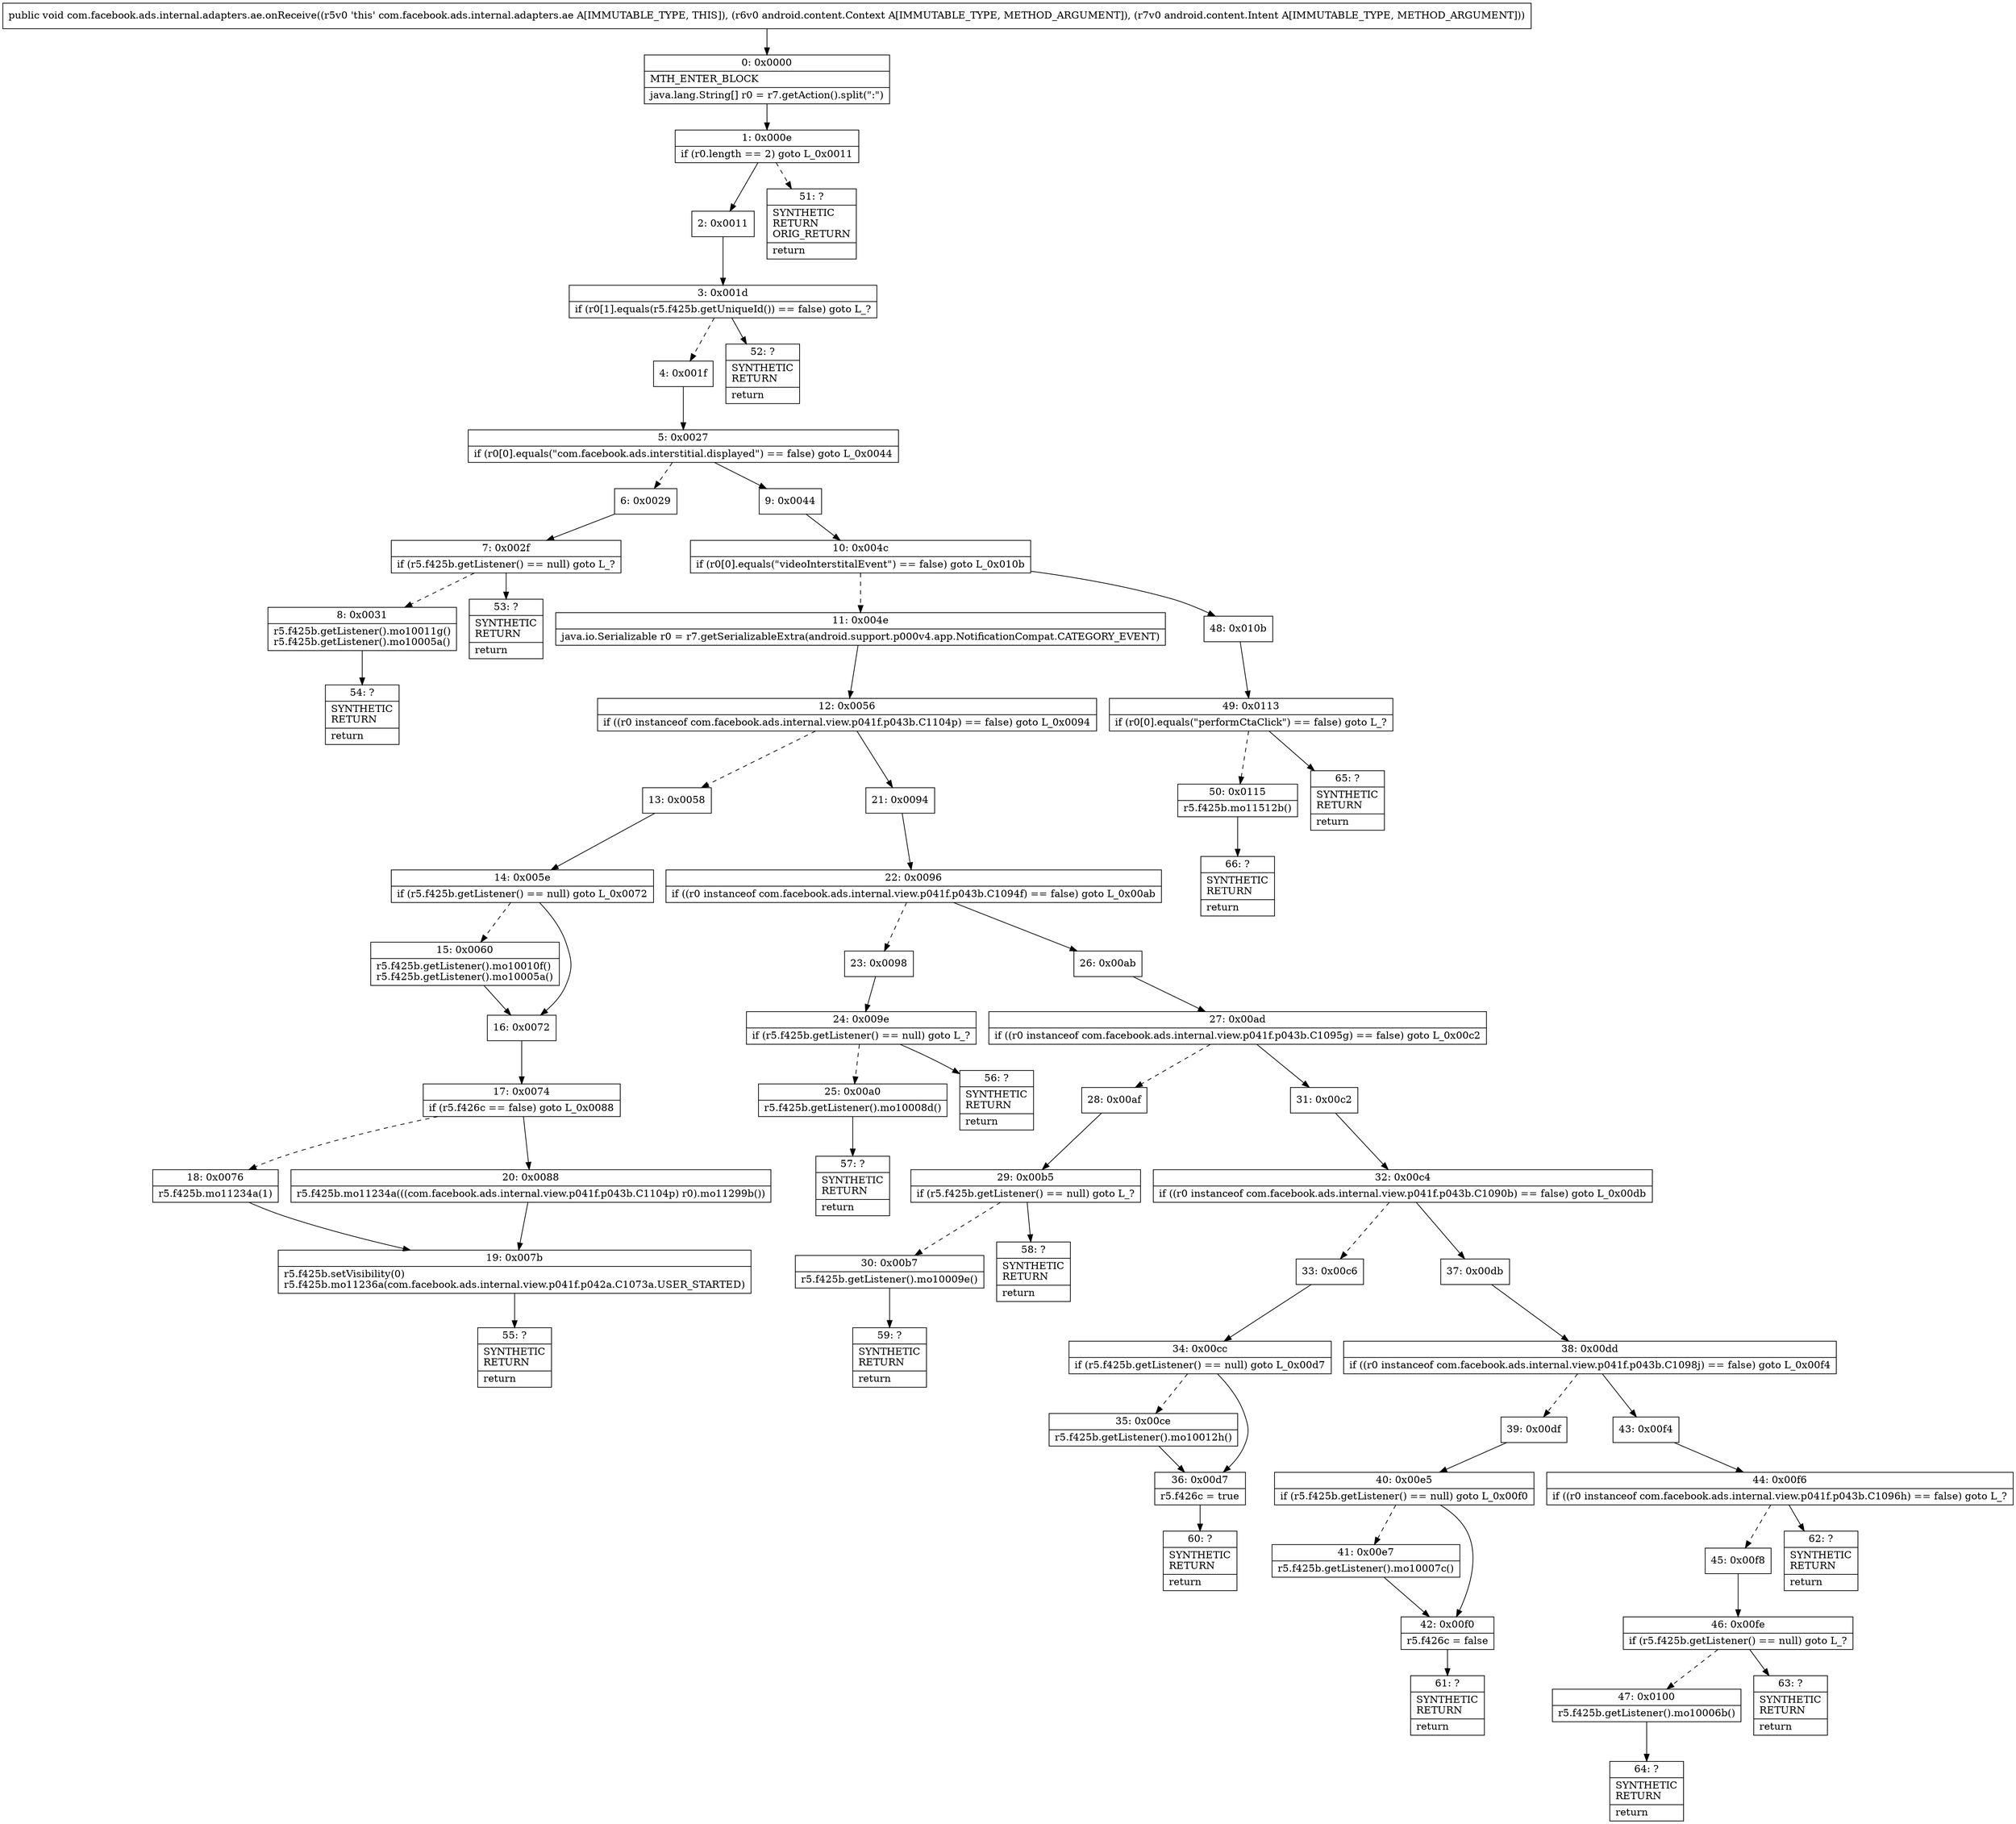 digraph "CFG forcom.facebook.ads.internal.adapters.ae.onReceive(Landroid\/content\/Context;Landroid\/content\/Intent;)V" {
Node_0 [shape=record,label="{0\:\ 0x0000|MTH_ENTER_BLOCK\l|java.lang.String[] r0 = r7.getAction().split(\":\")\l}"];
Node_1 [shape=record,label="{1\:\ 0x000e|if (r0.length == 2) goto L_0x0011\l}"];
Node_2 [shape=record,label="{2\:\ 0x0011}"];
Node_3 [shape=record,label="{3\:\ 0x001d|if (r0[1].equals(r5.f425b.getUniqueId()) == false) goto L_?\l}"];
Node_4 [shape=record,label="{4\:\ 0x001f}"];
Node_5 [shape=record,label="{5\:\ 0x0027|if (r0[0].equals(\"com.facebook.ads.interstitial.displayed\") == false) goto L_0x0044\l}"];
Node_6 [shape=record,label="{6\:\ 0x0029}"];
Node_7 [shape=record,label="{7\:\ 0x002f|if (r5.f425b.getListener() == null) goto L_?\l}"];
Node_8 [shape=record,label="{8\:\ 0x0031|r5.f425b.getListener().mo10011g()\lr5.f425b.getListener().mo10005a()\l}"];
Node_9 [shape=record,label="{9\:\ 0x0044}"];
Node_10 [shape=record,label="{10\:\ 0x004c|if (r0[0].equals(\"videoInterstitalEvent\") == false) goto L_0x010b\l}"];
Node_11 [shape=record,label="{11\:\ 0x004e|java.io.Serializable r0 = r7.getSerializableExtra(android.support.p000v4.app.NotificationCompat.CATEGORY_EVENT)\l}"];
Node_12 [shape=record,label="{12\:\ 0x0056|if ((r0 instanceof com.facebook.ads.internal.view.p041f.p043b.C1104p) == false) goto L_0x0094\l}"];
Node_13 [shape=record,label="{13\:\ 0x0058}"];
Node_14 [shape=record,label="{14\:\ 0x005e|if (r5.f425b.getListener() == null) goto L_0x0072\l}"];
Node_15 [shape=record,label="{15\:\ 0x0060|r5.f425b.getListener().mo10010f()\lr5.f425b.getListener().mo10005a()\l}"];
Node_16 [shape=record,label="{16\:\ 0x0072}"];
Node_17 [shape=record,label="{17\:\ 0x0074|if (r5.f426c == false) goto L_0x0088\l}"];
Node_18 [shape=record,label="{18\:\ 0x0076|r5.f425b.mo11234a(1)\l}"];
Node_19 [shape=record,label="{19\:\ 0x007b|r5.f425b.setVisibility(0)\lr5.f425b.mo11236a(com.facebook.ads.internal.view.p041f.p042a.C1073a.USER_STARTED)\l}"];
Node_20 [shape=record,label="{20\:\ 0x0088|r5.f425b.mo11234a(((com.facebook.ads.internal.view.p041f.p043b.C1104p) r0).mo11299b())\l}"];
Node_21 [shape=record,label="{21\:\ 0x0094}"];
Node_22 [shape=record,label="{22\:\ 0x0096|if ((r0 instanceof com.facebook.ads.internal.view.p041f.p043b.C1094f) == false) goto L_0x00ab\l}"];
Node_23 [shape=record,label="{23\:\ 0x0098}"];
Node_24 [shape=record,label="{24\:\ 0x009e|if (r5.f425b.getListener() == null) goto L_?\l}"];
Node_25 [shape=record,label="{25\:\ 0x00a0|r5.f425b.getListener().mo10008d()\l}"];
Node_26 [shape=record,label="{26\:\ 0x00ab}"];
Node_27 [shape=record,label="{27\:\ 0x00ad|if ((r0 instanceof com.facebook.ads.internal.view.p041f.p043b.C1095g) == false) goto L_0x00c2\l}"];
Node_28 [shape=record,label="{28\:\ 0x00af}"];
Node_29 [shape=record,label="{29\:\ 0x00b5|if (r5.f425b.getListener() == null) goto L_?\l}"];
Node_30 [shape=record,label="{30\:\ 0x00b7|r5.f425b.getListener().mo10009e()\l}"];
Node_31 [shape=record,label="{31\:\ 0x00c2}"];
Node_32 [shape=record,label="{32\:\ 0x00c4|if ((r0 instanceof com.facebook.ads.internal.view.p041f.p043b.C1090b) == false) goto L_0x00db\l}"];
Node_33 [shape=record,label="{33\:\ 0x00c6}"];
Node_34 [shape=record,label="{34\:\ 0x00cc|if (r5.f425b.getListener() == null) goto L_0x00d7\l}"];
Node_35 [shape=record,label="{35\:\ 0x00ce|r5.f425b.getListener().mo10012h()\l}"];
Node_36 [shape=record,label="{36\:\ 0x00d7|r5.f426c = true\l}"];
Node_37 [shape=record,label="{37\:\ 0x00db}"];
Node_38 [shape=record,label="{38\:\ 0x00dd|if ((r0 instanceof com.facebook.ads.internal.view.p041f.p043b.C1098j) == false) goto L_0x00f4\l}"];
Node_39 [shape=record,label="{39\:\ 0x00df}"];
Node_40 [shape=record,label="{40\:\ 0x00e5|if (r5.f425b.getListener() == null) goto L_0x00f0\l}"];
Node_41 [shape=record,label="{41\:\ 0x00e7|r5.f425b.getListener().mo10007c()\l}"];
Node_42 [shape=record,label="{42\:\ 0x00f0|r5.f426c = false\l}"];
Node_43 [shape=record,label="{43\:\ 0x00f4}"];
Node_44 [shape=record,label="{44\:\ 0x00f6|if ((r0 instanceof com.facebook.ads.internal.view.p041f.p043b.C1096h) == false) goto L_?\l}"];
Node_45 [shape=record,label="{45\:\ 0x00f8}"];
Node_46 [shape=record,label="{46\:\ 0x00fe|if (r5.f425b.getListener() == null) goto L_?\l}"];
Node_47 [shape=record,label="{47\:\ 0x0100|r5.f425b.getListener().mo10006b()\l}"];
Node_48 [shape=record,label="{48\:\ 0x010b}"];
Node_49 [shape=record,label="{49\:\ 0x0113|if (r0[0].equals(\"performCtaClick\") == false) goto L_?\l}"];
Node_50 [shape=record,label="{50\:\ 0x0115|r5.f425b.mo11512b()\l}"];
Node_51 [shape=record,label="{51\:\ ?|SYNTHETIC\lRETURN\lORIG_RETURN\l|return\l}"];
Node_52 [shape=record,label="{52\:\ ?|SYNTHETIC\lRETURN\l|return\l}"];
Node_53 [shape=record,label="{53\:\ ?|SYNTHETIC\lRETURN\l|return\l}"];
Node_54 [shape=record,label="{54\:\ ?|SYNTHETIC\lRETURN\l|return\l}"];
Node_55 [shape=record,label="{55\:\ ?|SYNTHETIC\lRETURN\l|return\l}"];
Node_56 [shape=record,label="{56\:\ ?|SYNTHETIC\lRETURN\l|return\l}"];
Node_57 [shape=record,label="{57\:\ ?|SYNTHETIC\lRETURN\l|return\l}"];
Node_58 [shape=record,label="{58\:\ ?|SYNTHETIC\lRETURN\l|return\l}"];
Node_59 [shape=record,label="{59\:\ ?|SYNTHETIC\lRETURN\l|return\l}"];
Node_60 [shape=record,label="{60\:\ ?|SYNTHETIC\lRETURN\l|return\l}"];
Node_61 [shape=record,label="{61\:\ ?|SYNTHETIC\lRETURN\l|return\l}"];
Node_62 [shape=record,label="{62\:\ ?|SYNTHETIC\lRETURN\l|return\l}"];
Node_63 [shape=record,label="{63\:\ ?|SYNTHETIC\lRETURN\l|return\l}"];
Node_64 [shape=record,label="{64\:\ ?|SYNTHETIC\lRETURN\l|return\l}"];
Node_65 [shape=record,label="{65\:\ ?|SYNTHETIC\lRETURN\l|return\l}"];
Node_66 [shape=record,label="{66\:\ ?|SYNTHETIC\lRETURN\l|return\l}"];
MethodNode[shape=record,label="{public void com.facebook.ads.internal.adapters.ae.onReceive((r5v0 'this' com.facebook.ads.internal.adapters.ae A[IMMUTABLE_TYPE, THIS]), (r6v0 android.content.Context A[IMMUTABLE_TYPE, METHOD_ARGUMENT]), (r7v0 android.content.Intent A[IMMUTABLE_TYPE, METHOD_ARGUMENT])) }"];
MethodNode -> Node_0;
Node_0 -> Node_1;
Node_1 -> Node_2;
Node_1 -> Node_51[style=dashed];
Node_2 -> Node_3;
Node_3 -> Node_4[style=dashed];
Node_3 -> Node_52;
Node_4 -> Node_5;
Node_5 -> Node_6[style=dashed];
Node_5 -> Node_9;
Node_6 -> Node_7;
Node_7 -> Node_8[style=dashed];
Node_7 -> Node_53;
Node_8 -> Node_54;
Node_9 -> Node_10;
Node_10 -> Node_11[style=dashed];
Node_10 -> Node_48;
Node_11 -> Node_12;
Node_12 -> Node_13[style=dashed];
Node_12 -> Node_21;
Node_13 -> Node_14;
Node_14 -> Node_15[style=dashed];
Node_14 -> Node_16;
Node_15 -> Node_16;
Node_16 -> Node_17;
Node_17 -> Node_18[style=dashed];
Node_17 -> Node_20;
Node_18 -> Node_19;
Node_19 -> Node_55;
Node_20 -> Node_19;
Node_21 -> Node_22;
Node_22 -> Node_23[style=dashed];
Node_22 -> Node_26;
Node_23 -> Node_24;
Node_24 -> Node_25[style=dashed];
Node_24 -> Node_56;
Node_25 -> Node_57;
Node_26 -> Node_27;
Node_27 -> Node_28[style=dashed];
Node_27 -> Node_31;
Node_28 -> Node_29;
Node_29 -> Node_30[style=dashed];
Node_29 -> Node_58;
Node_30 -> Node_59;
Node_31 -> Node_32;
Node_32 -> Node_33[style=dashed];
Node_32 -> Node_37;
Node_33 -> Node_34;
Node_34 -> Node_35[style=dashed];
Node_34 -> Node_36;
Node_35 -> Node_36;
Node_36 -> Node_60;
Node_37 -> Node_38;
Node_38 -> Node_39[style=dashed];
Node_38 -> Node_43;
Node_39 -> Node_40;
Node_40 -> Node_41[style=dashed];
Node_40 -> Node_42;
Node_41 -> Node_42;
Node_42 -> Node_61;
Node_43 -> Node_44;
Node_44 -> Node_45[style=dashed];
Node_44 -> Node_62;
Node_45 -> Node_46;
Node_46 -> Node_47[style=dashed];
Node_46 -> Node_63;
Node_47 -> Node_64;
Node_48 -> Node_49;
Node_49 -> Node_50[style=dashed];
Node_49 -> Node_65;
Node_50 -> Node_66;
}

